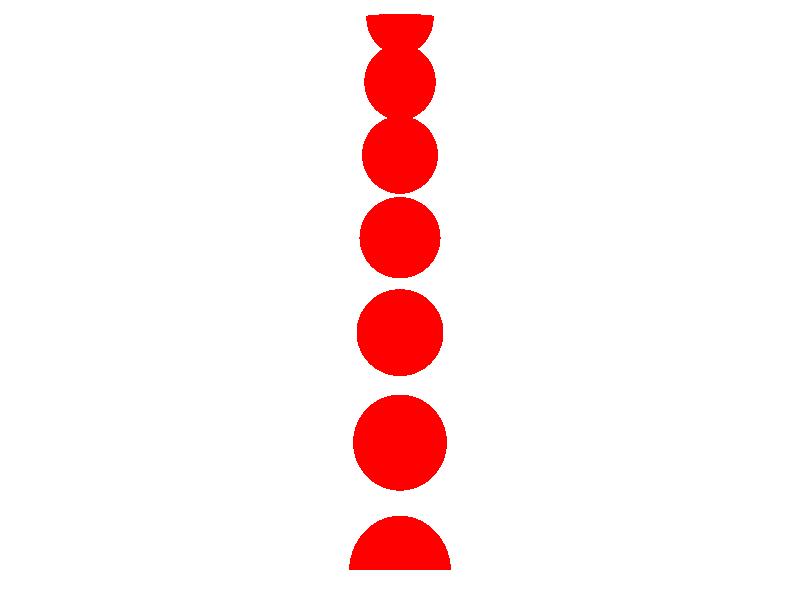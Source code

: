 /*
    sculpture.pov
    Brendon Walter
    2015 September
*/

// basic colors
#declare SolidRed = pigment { rgb<1,0,0> };
#declare SolidGreen = pigment { rgb<0,1,0> };
#declare SolidBlue = pigment { rgb<0,0,1> };
#declare SolidWhite = pigment { rgb<1,1,1> };
#declare SolidBlack = pigment { rgb<0,0,0> };

// camera positions
#declare InsideCameraView = <0,.1,-10>;
#declare FarawayCameraView = <0, 1, -40>;

// texture of the building
#declare BuildingTexture = texture {
    SolidWhite
    normal { bumps 0.9 scale 0.2 }
    finish { phong 1 }
};
    


background {
    rgb<1,1,1>
}

light_source {
    <10,8,-5>        // location
    rgb<1,1,1>
}


camera {
    location InsideCameraView
//    location FarawayCameraView
    look_at <0, 4.5, 0>
}

plane {
    <0,1,0>         // normal vector
    0               // distance from origin

    texture { 
        SolidWhite 
        normal { bumps 0.9 scale 0.2 }
        finish { phong 1 }
    }
}

// While loop to make the column of spheres
#declare vertical = 0;      // control vertical rise of spheres
#while (vertical <= 20)

    // create vertical tower of red spheres
    sphere {
        <0, vertical, 3>     // center
        1                    // radius

        texture {
            SolidRed
            finish { 
                phong 1 
            }
        }
    }

    #declare vertical = vertical+2.5;
#end

torus {
    12             // major radius
    7.5              // minor radius

    scale<1, .1, 1>
    translate<0,10,3>

    texture {
        SolidWhite
        normal { bumps 0.9 scale 0.2 }
        finish { phong 1 }
    }
    
 //   BuildingTexture   // doesn't work for some reason?
}

cylinder {
    <0, 0, 3>
    <0, 10, 3>
    15
    open

    texture {
        SolidWhite
        normal { bumps 0.9 scale 0.2 }
        finish { phong 1 }
    }
    
 //   BuildingTexture   // doesn't work for some reason?
}

